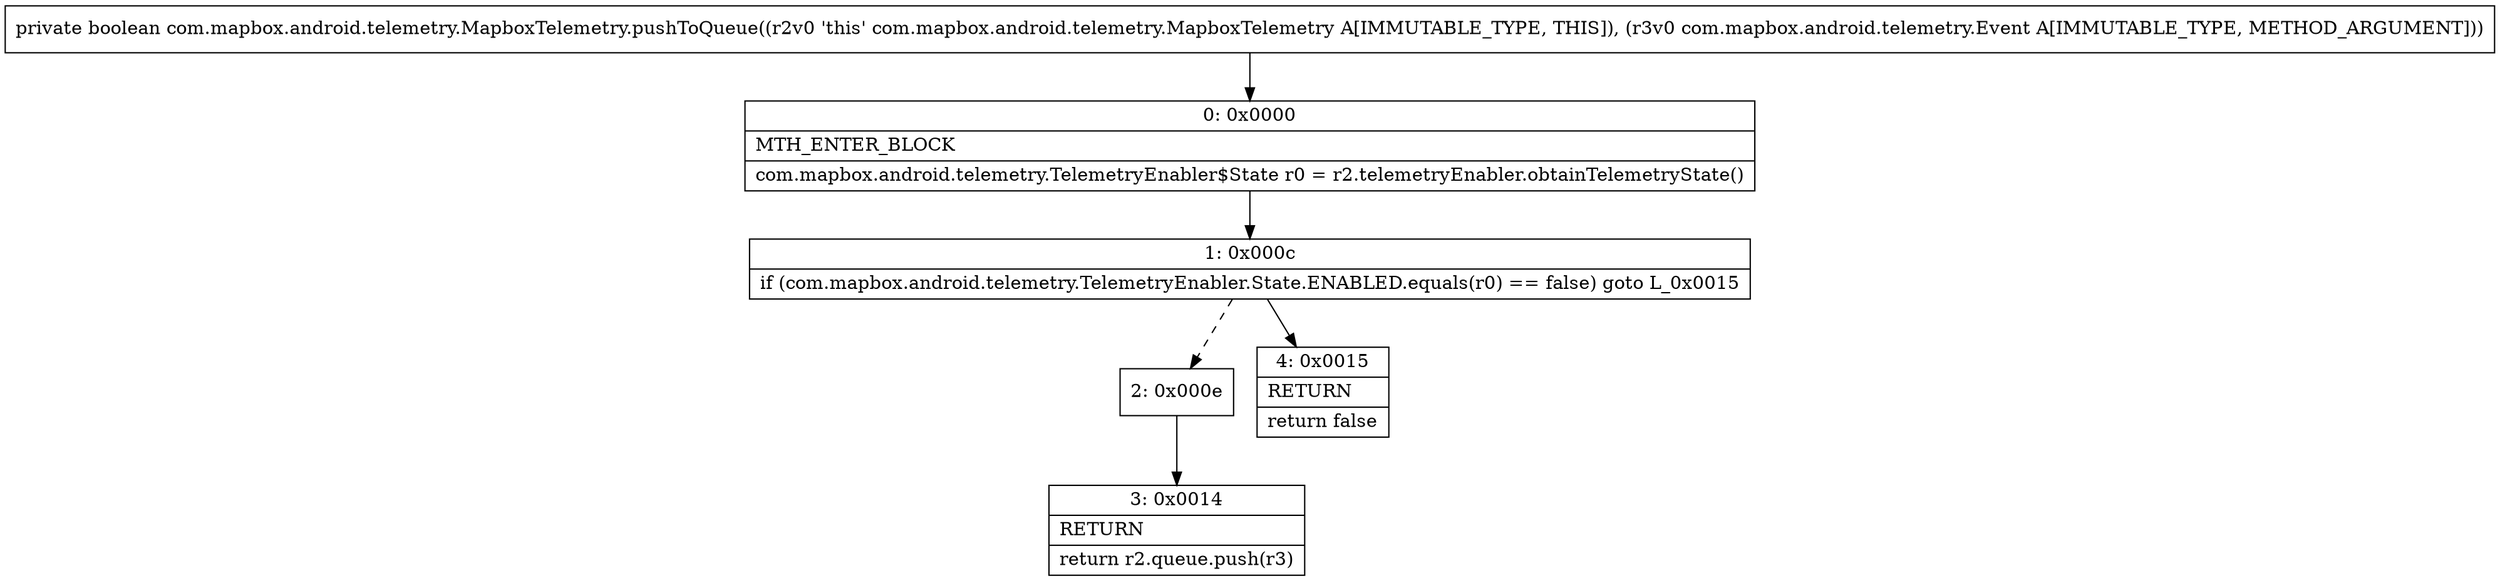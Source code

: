 digraph "CFG forcom.mapbox.android.telemetry.MapboxTelemetry.pushToQueue(Lcom\/mapbox\/android\/telemetry\/Event;)Z" {
Node_0 [shape=record,label="{0\:\ 0x0000|MTH_ENTER_BLOCK\l|com.mapbox.android.telemetry.TelemetryEnabler$State r0 = r2.telemetryEnabler.obtainTelemetryState()\l}"];
Node_1 [shape=record,label="{1\:\ 0x000c|if (com.mapbox.android.telemetry.TelemetryEnabler.State.ENABLED.equals(r0) == false) goto L_0x0015\l}"];
Node_2 [shape=record,label="{2\:\ 0x000e}"];
Node_3 [shape=record,label="{3\:\ 0x0014|RETURN\l|return r2.queue.push(r3)\l}"];
Node_4 [shape=record,label="{4\:\ 0x0015|RETURN\l|return false\l}"];
MethodNode[shape=record,label="{private boolean com.mapbox.android.telemetry.MapboxTelemetry.pushToQueue((r2v0 'this' com.mapbox.android.telemetry.MapboxTelemetry A[IMMUTABLE_TYPE, THIS]), (r3v0 com.mapbox.android.telemetry.Event A[IMMUTABLE_TYPE, METHOD_ARGUMENT])) }"];
MethodNode -> Node_0;
Node_0 -> Node_1;
Node_1 -> Node_2[style=dashed];
Node_1 -> Node_4;
Node_2 -> Node_3;
}

